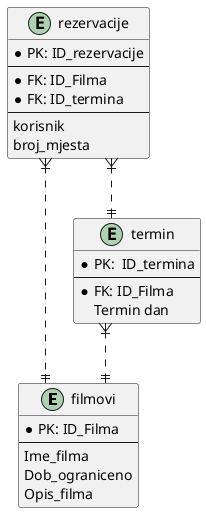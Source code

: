 @startuml
' opis tablice filmovi u bazi
entity filmovi {
    * PK: ID_Filma
    --
    Ime_filma
    Dob_ograniceno
    Opis_filma
}

' opis tablice "termin" u bazi
entity termin {
    * PK:  ID_termina
    --
    * FK: ID_Filma
    Termin dan
}

' opis tablice "rezervacija" u bazi 
entity rezervacije {
    * PK: ID_rezervacije
    --
    * FK: ID_Filma
    * FK: ID_termina
    --
    korisnik
    broj_mjesta
}

' rezervacija sadržava samo 1 termin, dok 1 termin moze rezervirati više korisnika
rezervacije }|..|| termin
' rezervacije mogu imat samo 1 film, dok 1 film moze imat n rezervacija
rezervacije }|..|| filmovi
' termin opisuje samo 1 film, dok film moze imat n termina
termin }|..|| filmovi

' parametar koji opisuje kakve linije postaviti, estetska promjena
skinparam linetype ortho
@enduml
